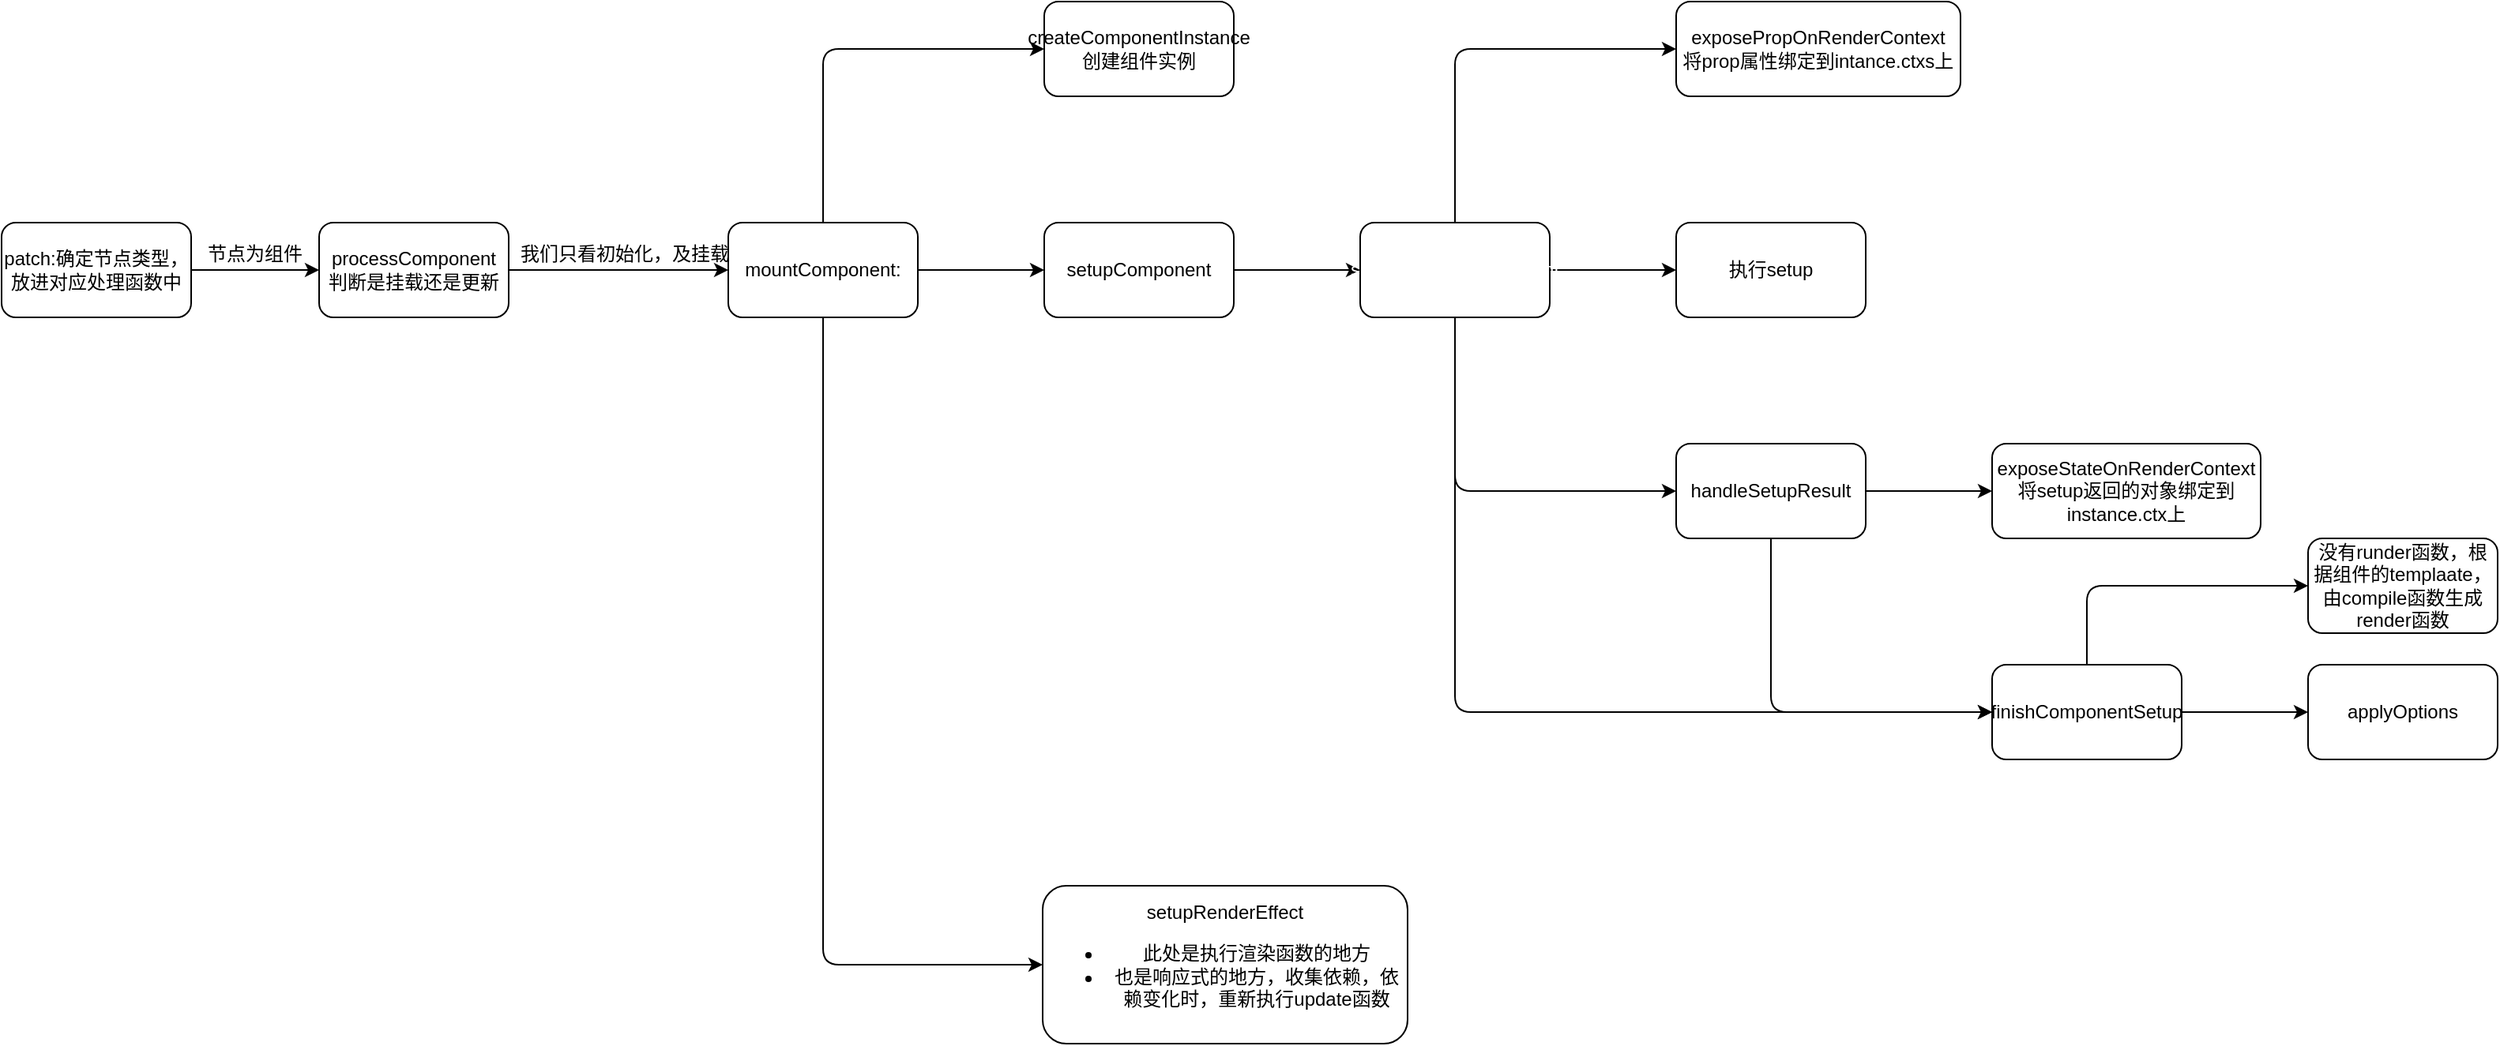 <mxfile>
    <diagram id="KCn8TVaaCC5OZlEmRXF9" name="Page-1">
        <mxGraphModel dx="966" dy="654" grid="1" gridSize="10" guides="1" tooltips="1" connect="1" arrows="1" fold="1" page="1" pageScale="1" pageWidth="3300" pageHeight="4681" math="0" shadow="0">
            <root>
                <mxCell id="0"/>
                <mxCell id="1" parent="0"/>
                <mxCell id="4" value="" style="edgeStyle=none;html=1;" parent="1" source="2" target="3" edge="1">
                    <mxGeometry relative="1" as="geometry"/>
                </mxCell>
                <mxCell id="2" value="patch:确定节点类型，放进对应处理函数中" style="rounded=1;whiteSpace=wrap;html=1;" parent="1" vertex="1">
                    <mxGeometry x="20" y="180" width="120" height="60" as="geometry"/>
                </mxCell>
                <mxCell id="9" value="" style="edgeStyle=none;html=1;" parent="1" source="3" target="8" edge="1">
                    <mxGeometry relative="1" as="geometry"/>
                </mxCell>
                <mxCell id="3" value="processComponent&lt;br&gt;判断是挂载还是更新" style="rounded=1;whiteSpace=wrap;html=1;" parent="1" vertex="1">
                    <mxGeometry x="221" y="180" width="120" height="60" as="geometry"/>
                </mxCell>
                <mxCell id="5" value="节点为组件" style="text;html=1;align=center;verticalAlign=middle;resizable=0;points=[];autosize=1;strokeColor=none;fillColor=none;" parent="1" vertex="1">
                    <mxGeometry x="140" y="190" width="80" height="20" as="geometry"/>
                </mxCell>
                <mxCell id="18" value="" style="edgeStyle=none;html=1;fontFamily=Helvetica;fontColor=none;" edge="1" parent="1" source="8" target="17">
                    <mxGeometry relative="1" as="geometry">
                        <Array as="points">
                            <mxPoint x="540" y="70"/>
                        </Array>
                    </mxGeometry>
                </mxCell>
                <mxCell id="20" value="" style="edgeStyle=none;html=1;fontFamily=Helvetica;fontColor=#F0F0F0;" edge="1" parent="1" source="8" target="19">
                    <mxGeometry relative="1" as="geometry"/>
                </mxCell>
                <mxCell id="22" value="" style="edgeStyle=none;html=1;fontFamily=Helvetica;fontColor=#F0F0F0;" edge="1" parent="1" source="8" target="21">
                    <mxGeometry relative="1" as="geometry">
                        <Array as="points">
                            <mxPoint x="540" y="360"/>
                            <mxPoint x="540" y="650"/>
                        </Array>
                    </mxGeometry>
                </mxCell>
                <mxCell id="8" value="mountComponent:" style="whiteSpace=wrap;html=1;rounded=1;fontFamily=Helvetica;" parent="1" vertex="1">
                    <mxGeometry x="480" y="180" width="120" height="60" as="geometry"/>
                </mxCell>
                <mxCell id="10" value="我们只看初始化，及挂载" style="text;align=center;verticalAlign=middle;resizable=0;points=[];autosize=1;strokeColor=none;fillColor=none;labelBackgroundColor=none;labelBorderColor=none;html=1;horizontal=1;" parent="1" vertex="1">
                    <mxGeometry x="339" y="190" width="150" height="20" as="geometry"/>
                </mxCell>
                <mxCell id="17" value="createComponentInstance&lt;br&gt;创建组件实例" style="whiteSpace=wrap;html=1;rounded=1;gradientColor=none;fillColor=default;" vertex="1" parent="1">
                    <mxGeometry x="680" y="40" width="120" height="60" as="geometry"/>
                </mxCell>
                <mxCell id="24" value="" style="edgeStyle=none;html=1;fontFamily=Helvetica;fontColor=#F0F0F0;" edge="1" parent="1" source="19" target="23">
                    <mxGeometry relative="1" as="geometry"/>
                </mxCell>
                <mxCell id="19" value="setupComponent" style="whiteSpace=wrap;html=1;rounded=1;" vertex="1" parent="1">
                    <mxGeometry x="680" y="180" width="120" height="60" as="geometry"/>
                </mxCell>
                <mxCell id="21" value="setupRenderEffect&lt;br&gt;&lt;ul&gt;&lt;li&gt;此处是执行渲染函数的地方&lt;/li&gt;&lt;li&gt;也是响应式的地方，收集依赖，依赖变化时，重新执行update函数&lt;/li&gt;&lt;/ul&gt;" style="whiteSpace=wrap;html=1;rounded=1;" vertex="1" parent="1">
                    <mxGeometry x="679" y="600" width="231" height="100" as="geometry"/>
                </mxCell>
                <mxCell id="82" value="" style="edgeStyle=none;html=1;fontFamily=Helvetica;fontColor=#FFFFFF;" edge="1" parent="1" source="23" target="81">
                    <mxGeometry relative="1" as="geometry">
                        <Array as="points">
                            <mxPoint x="940" y="70"/>
                        </Array>
                    </mxGeometry>
                </mxCell>
                <mxCell id="84" value="" style="edgeStyle=none;html=1;fontFamily=Helvetica;fontColor=#FFFFFF;" edge="1" parent="1" source="23" target="83">
                    <mxGeometry relative="1" as="geometry"/>
                </mxCell>
                <mxCell id="86" value="" style="edgeStyle=none;html=1;fontFamily=Helvetica;fontColor=#FFFFFF;" edge="1" parent="1" source="23" target="85">
                    <mxGeometry relative="1" as="geometry">
                        <Array as="points">
                            <mxPoint x="940" y="350"/>
                        </Array>
                    </mxGeometry>
                </mxCell>
                <mxCell id="91" style="edgeStyle=none;html=1;entryX=0;entryY=0.5;entryDx=0;entryDy=0;fontFamily=Helvetica;fontColor=#FFFFFF;" edge="1" parent="1" source="23" target="89">
                    <mxGeometry relative="1" as="geometry">
                        <Array as="points">
                            <mxPoint x="940" y="490"/>
                        </Array>
                    </mxGeometry>
                </mxCell>
                <mxCell id="23" value="&lt;font color=&quot;#ffffff&quot;&gt;setupStatefulComponent&lt;br&gt;&lt;/font&gt;" style="whiteSpace=wrap;html=1;rounded=1;" vertex="1" parent="1">
                    <mxGeometry x="880" y="180" width="120" height="60" as="geometry"/>
                </mxCell>
                <mxCell id="81" value="exposePropOnRenderContext&lt;br&gt;将prop属性绑定到intance.ctxs上" style="whiteSpace=wrap;html=1;rounded=1;" vertex="1" parent="1">
                    <mxGeometry x="1080" y="40" width="180" height="60" as="geometry"/>
                </mxCell>
                <mxCell id="83" value="执行setup" style="whiteSpace=wrap;html=1;rounded=1;" vertex="1" parent="1">
                    <mxGeometry x="1080" y="180" width="120" height="60" as="geometry"/>
                </mxCell>
                <mxCell id="88" value="" style="edgeStyle=none;html=1;fontFamily=Helvetica;fontColor=#FFFFFF;" edge="1" parent="1" source="85" target="87">
                    <mxGeometry relative="1" as="geometry"/>
                </mxCell>
                <mxCell id="90" value="" style="edgeStyle=none;html=1;fontFamily=Helvetica;fontColor=#FFFFFF;" edge="1" parent="1" source="85" target="89">
                    <mxGeometry relative="1" as="geometry">
                        <Array as="points">
                            <mxPoint x="1140" y="490"/>
                        </Array>
                    </mxGeometry>
                </mxCell>
                <mxCell id="85" value="handleSetupResult" style="whiteSpace=wrap;html=1;rounded=1;" vertex="1" parent="1">
                    <mxGeometry x="1080" y="320" width="120" height="60" as="geometry"/>
                </mxCell>
                <mxCell id="87" value="exposeStateOnRenderContext&lt;br&gt;将setup返回的对象绑定到instance.ctx上" style="whiteSpace=wrap;html=1;rounded=1;" vertex="1" parent="1">
                    <mxGeometry x="1280" y="320" width="170" height="60" as="geometry"/>
                </mxCell>
                <mxCell id="93" value="" style="edgeStyle=none;html=1;fontFamily=Helvetica;fontColor=#FFFFFF;" edge="1" parent="1" source="89" target="92">
                    <mxGeometry relative="1" as="geometry">
                        <Array as="points">
                            <mxPoint x="1340" y="410"/>
                        </Array>
                    </mxGeometry>
                </mxCell>
                <mxCell id="98" value="" style="edgeStyle=none;html=1;fontFamily=Helvetica;fontColor=#FFFFFF;" edge="1" parent="1" source="89" target="97">
                    <mxGeometry relative="1" as="geometry"/>
                </mxCell>
                <mxCell id="89" value="finishComponentSetup" style="whiteSpace=wrap;html=1;rounded=1;" vertex="1" parent="1">
                    <mxGeometry x="1280" y="460" width="120" height="60" as="geometry"/>
                </mxCell>
                <mxCell id="92" value="没有runder函数，根据组件的templaate，由compile函数生成render函数" style="whiteSpace=wrap;html=1;rounded=1;" vertex="1" parent="1">
                    <mxGeometry x="1480" y="380" width="120" height="60" as="geometry"/>
                </mxCell>
                <mxCell id="97" value="applyOptions" style="whiteSpace=wrap;html=1;rounded=1;" vertex="1" parent="1">
                    <mxGeometry x="1480" y="460" width="120" height="60" as="geometry"/>
                </mxCell>
            </root>
        </mxGraphModel>
    </diagram>
</mxfile>